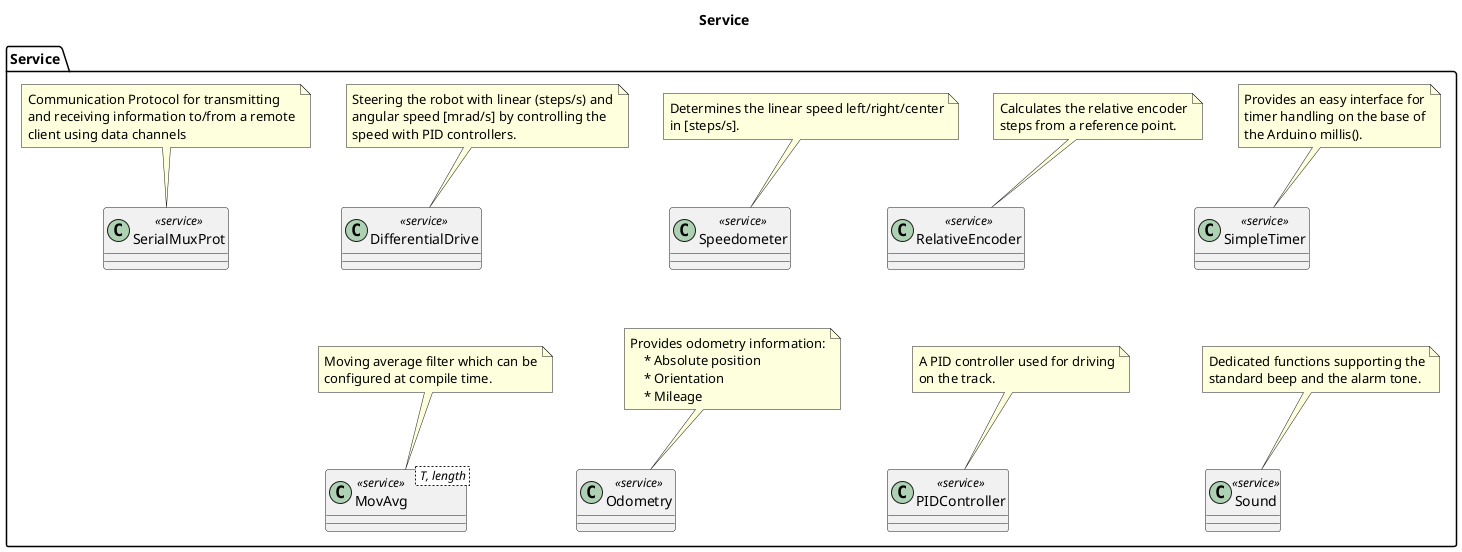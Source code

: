 @startuml

title Service

package "Service" as serviceLayer {

    class Sound <<service>>

    note top of Sound
        Dedicated functions supporting the
        standard beep and the alarm tone.
    end note

    class SimpleTimer <<service>>

    note top of SimpleTimer
        Provides an easy interface for
        timer handling on the base of
        the Arduino millis().
    end note

    class Odometry <<service>>

    note top of Odometry
        Provides odometry information:
            * Absolute position
            * Orientation
            * Mileage
    end note

    class PIDController <<service>>

    note top of PIDController
        A PID controller used for driving
        on the track.
    end note

    class MovAvg < T, length > <<service>>

    note top of MovAvg
        Moving average filter which can be
        configured at compile time.
    end note

    class RelativeEncoder <<service>>

    note top of RelativeEncoder
        Calculates the relative encoder
        steps from a reference point.
    end note

    class Speedometer <<service>>

    note top of Speedometer
        Determines the linear speed left/right/center
        in [steps/s].
    end note

    class DifferentialDrive <<service>>

    note top of DifferentialDrive
        Steering the robot with linear (steps/s) and
        angular speed [mrad/s] by controlling the
        speed with PID controllers.
    end note

    class SerialMuxProt <<service>>

    note top of SerialMuxProt
        Communication Protocol for transmitting 
        and receiving information to/from a remote
        client using data channels
    end note

    DifferentialDrive -[hidden]-- MovAvg
    Speedometer -[hidden]-- Odometry
    RelativeEncoder -[hidden]-- PIDController
    SimpleTimer -[hidden]-- Sound
}

@enduml